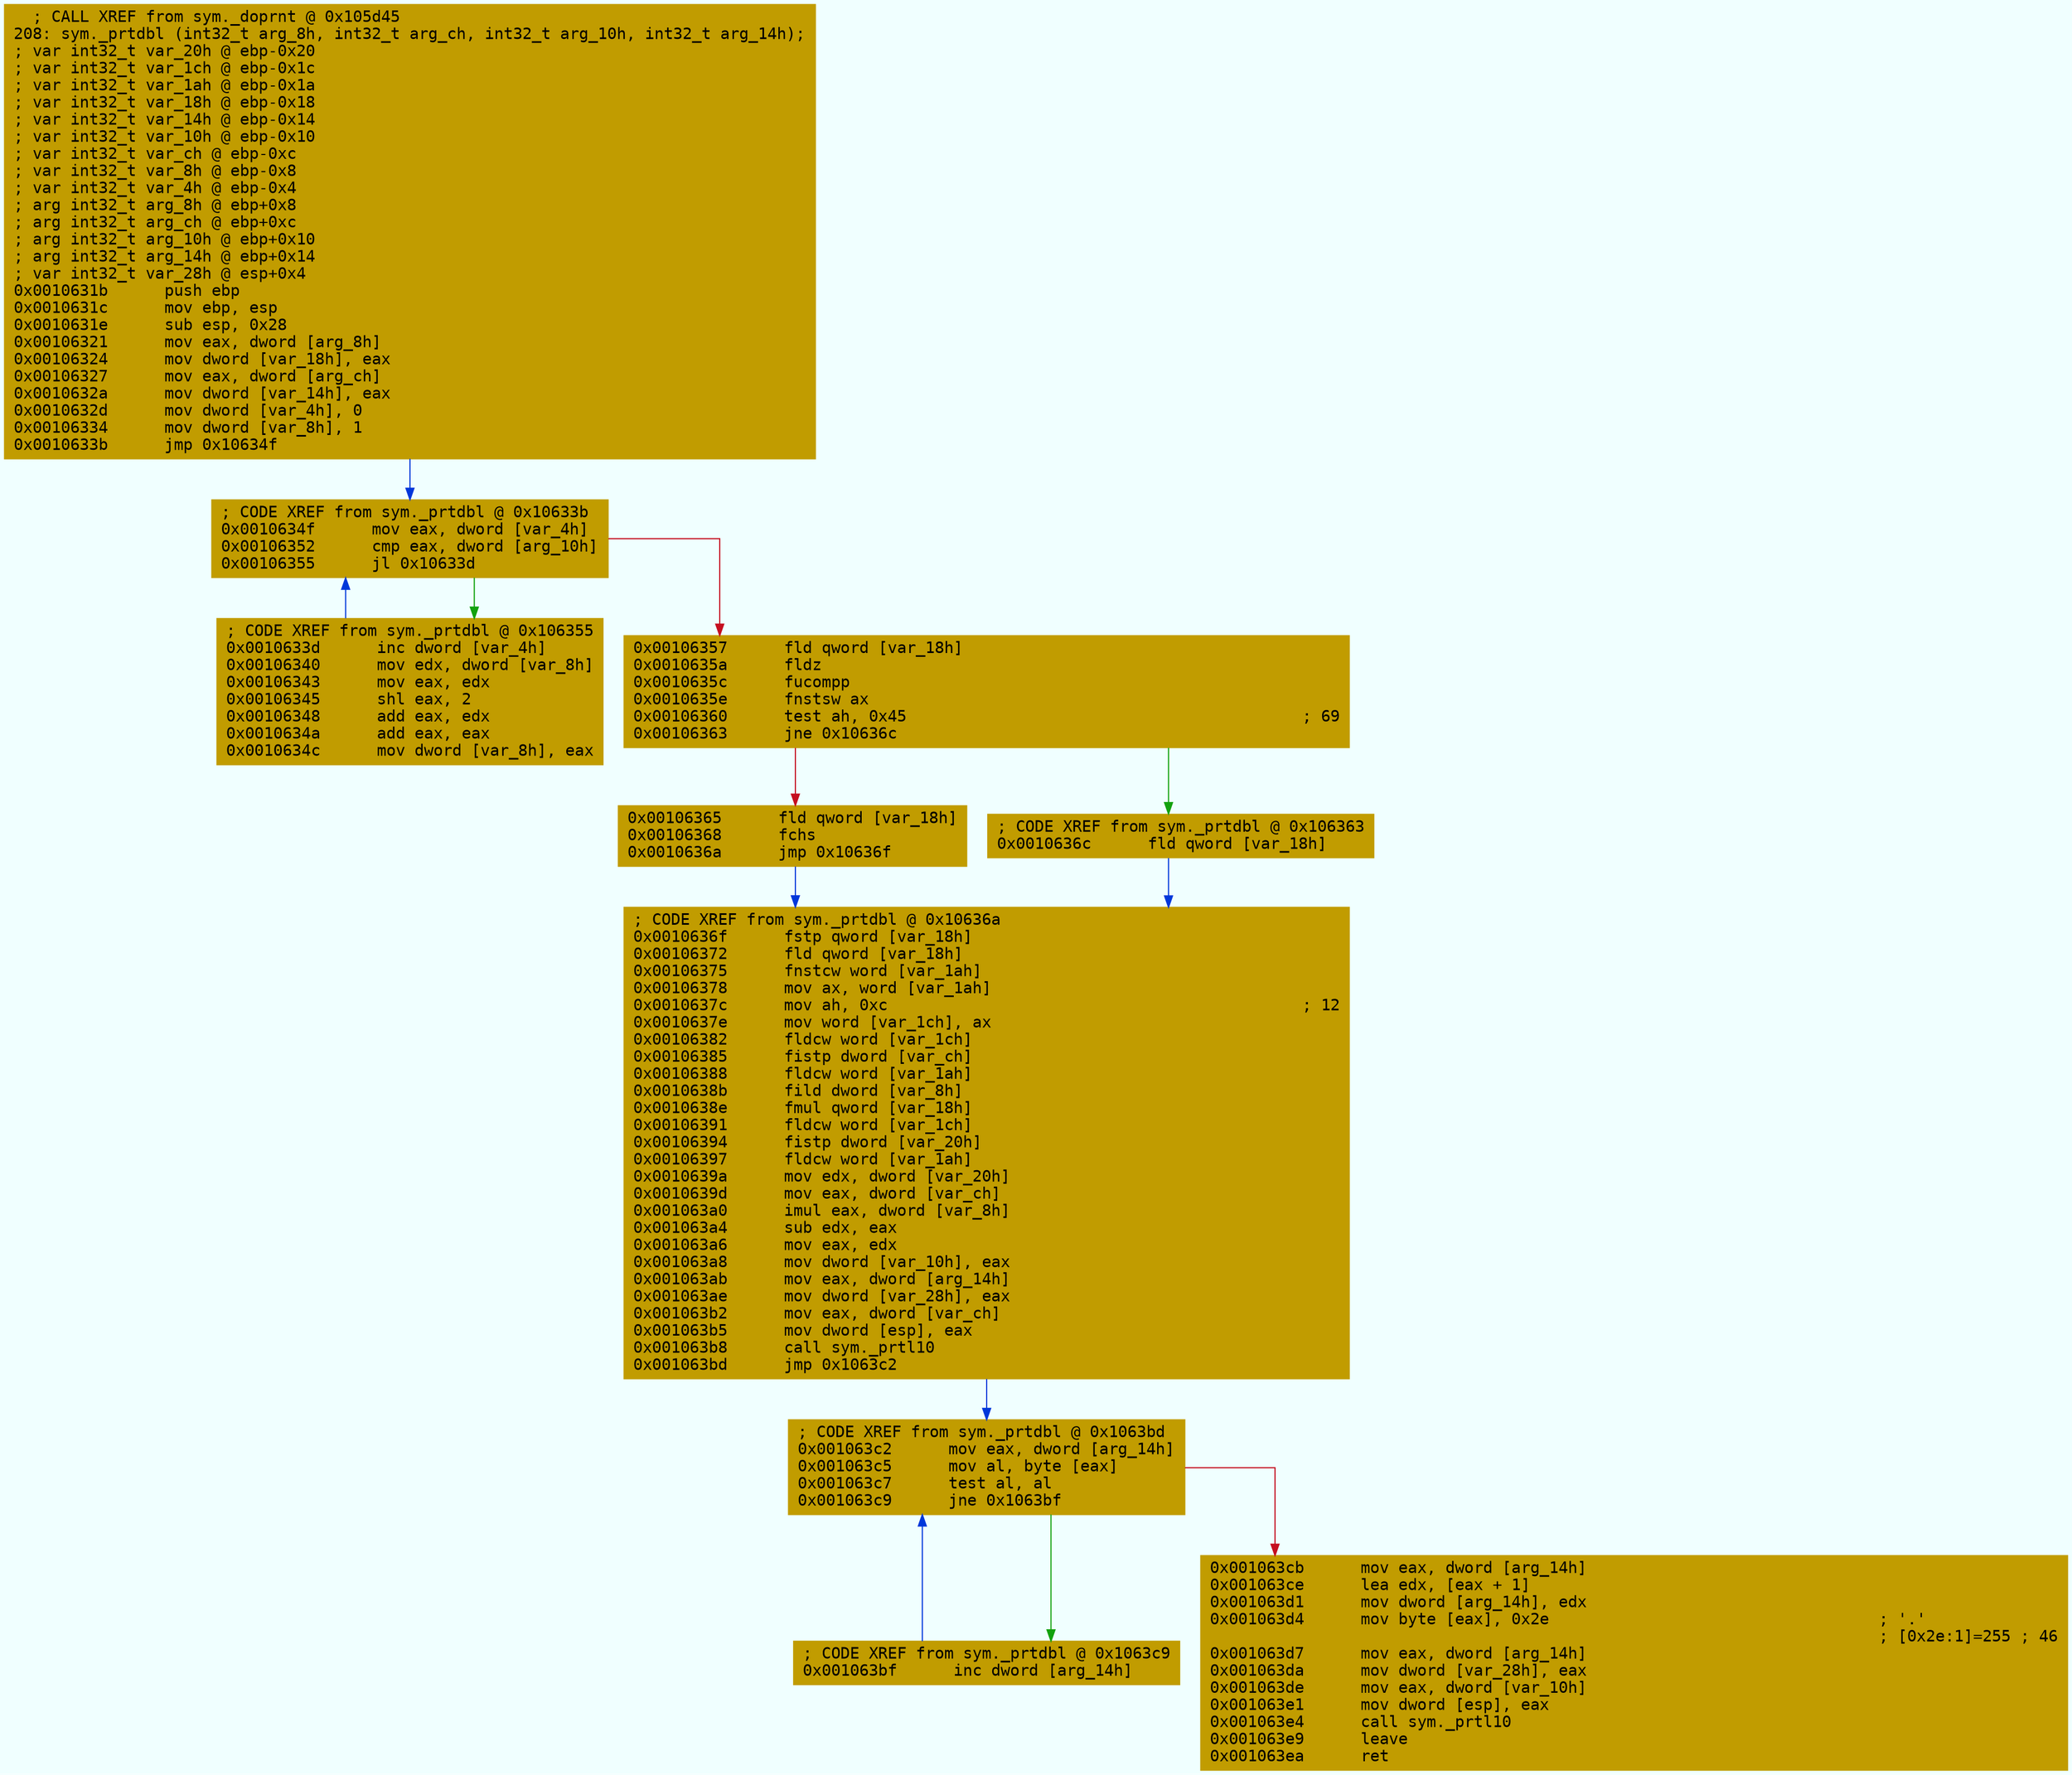 digraph code {
	graph [bgcolor=azure fontsize=8 fontname="Courier" splines="ortho"];
	node [fillcolor=gray style=filled shape=box];
	edge [arrowhead="normal"];
	"0x0010631b" [URL="sym._prtdbl/0x0010631b", fillcolor="#c19c00",color="#c19c00", fontname="Courier",label="  ; CALL XREF from sym._doprnt @ 0x105d45\l208: sym._prtdbl (int32_t arg_8h, int32_t arg_ch, int32_t arg_10h, int32_t arg_14h);\l; var int32_t var_20h @ ebp-0x20\l; var int32_t var_1ch @ ebp-0x1c\l; var int32_t var_1ah @ ebp-0x1a\l; var int32_t var_18h @ ebp-0x18\l; var int32_t var_14h @ ebp-0x14\l; var int32_t var_10h @ ebp-0x10\l; var int32_t var_ch @ ebp-0xc\l; var int32_t var_8h @ ebp-0x8\l; var int32_t var_4h @ ebp-0x4\l; arg int32_t arg_8h @ ebp+0x8\l; arg int32_t arg_ch @ ebp+0xc\l; arg int32_t arg_10h @ ebp+0x10\l; arg int32_t arg_14h @ ebp+0x14\l; var int32_t var_28h @ esp+0x4\l0x0010631b      push ebp\l0x0010631c      mov ebp, esp\l0x0010631e      sub esp, 0x28\l0x00106321      mov eax, dword [arg_8h]\l0x00106324      mov dword [var_18h], eax\l0x00106327      mov eax, dword [arg_ch]\l0x0010632a      mov dword [var_14h], eax\l0x0010632d      mov dword [var_4h], 0\l0x00106334      mov dword [var_8h], 1\l0x0010633b      jmp 0x10634f\l"]
	"0x0010633d" [URL="sym._prtdbl/0x0010633d", fillcolor="#c19c00",color="#c19c00", fontname="Courier",label="; CODE XREF from sym._prtdbl @ 0x106355\l0x0010633d      inc dword [var_4h]\l0x00106340      mov edx, dword [var_8h]\l0x00106343      mov eax, edx\l0x00106345      shl eax, 2\l0x00106348      add eax, edx\l0x0010634a      add eax, eax\l0x0010634c      mov dword [var_8h], eax\l"]
	"0x0010634f" [URL="sym._prtdbl/0x0010634f", fillcolor="#c19c00",color="#c19c00", fontname="Courier",label="; CODE XREF from sym._prtdbl @ 0x10633b\l0x0010634f      mov eax, dword [var_4h]\l0x00106352      cmp eax, dword [arg_10h]\l0x00106355      jl 0x10633d\l"]
	"0x00106357" [URL="sym._prtdbl/0x00106357", fillcolor="#c19c00",color="#c19c00", fontname="Courier",label="0x00106357      fld qword [var_18h]\l0x0010635a      fldz\l0x0010635c      fucompp\l0x0010635e      fnstsw ax\l0x00106360      test ah, 0x45                                          ; 69\l0x00106363      jne 0x10636c\l"]
	"0x00106365" [URL="sym._prtdbl/0x00106365", fillcolor="#c19c00",color="#c19c00", fontname="Courier",label="0x00106365      fld qword [var_18h]\l0x00106368      fchs\l0x0010636a      jmp 0x10636f\l"]
	"0x0010636c" [URL="sym._prtdbl/0x0010636c", fillcolor="#c19c00",color="#c19c00", fontname="Courier",label="; CODE XREF from sym._prtdbl @ 0x106363\l0x0010636c      fld qword [var_18h]\l"]
	"0x0010636f" [URL="sym._prtdbl/0x0010636f", fillcolor="#c19c00",color="#c19c00", fontname="Courier",label="; CODE XREF from sym._prtdbl @ 0x10636a\l0x0010636f      fstp qword [var_18h]\l0x00106372      fld qword [var_18h]\l0x00106375      fnstcw word [var_1ah]\l0x00106378      mov ax, word [var_1ah]\l0x0010637c      mov ah, 0xc                                            ; 12\l0x0010637e      mov word [var_1ch], ax\l0x00106382      fldcw word [var_1ch]\l0x00106385      fistp dword [var_ch]\l0x00106388      fldcw word [var_1ah]\l0x0010638b      fild dword [var_8h]\l0x0010638e      fmul qword [var_18h]\l0x00106391      fldcw word [var_1ch]\l0x00106394      fistp dword [var_20h]\l0x00106397      fldcw word [var_1ah]\l0x0010639a      mov edx, dword [var_20h]\l0x0010639d      mov eax, dword [var_ch]\l0x001063a0      imul eax, dword [var_8h]\l0x001063a4      sub edx, eax\l0x001063a6      mov eax, edx\l0x001063a8      mov dword [var_10h], eax\l0x001063ab      mov eax, dword [arg_14h]\l0x001063ae      mov dword [var_28h], eax\l0x001063b2      mov eax, dword [var_ch]\l0x001063b5      mov dword [esp], eax\l0x001063b8      call sym._prtl10\l0x001063bd      jmp 0x1063c2\l"]
	"0x001063bf" [URL="sym._prtdbl/0x001063bf", fillcolor="#c19c00",color="#c19c00", fontname="Courier",label="; CODE XREF from sym._prtdbl @ 0x1063c9\l0x001063bf      inc dword [arg_14h]\l"]
	"0x001063c2" [URL="sym._prtdbl/0x001063c2", fillcolor="#c19c00",color="#c19c00", fontname="Courier",label="; CODE XREF from sym._prtdbl @ 0x1063bd\l0x001063c2      mov eax, dword [arg_14h]\l0x001063c5      mov al, byte [eax]\l0x001063c7      test al, al\l0x001063c9      jne 0x1063bf\l"]
	"0x001063cb" [URL="sym._prtdbl/0x001063cb", fillcolor="#c19c00",color="#c19c00", fontname="Courier",label="0x001063cb      mov eax, dword [arg_14h]\l0x001063ce      lea edx, [eax + 1]\l0x001063d1      mov dword [arg_14h], edx\l0x001063d4      mov byte [eax], 0x2e                                   ; '.'\l                                                                       ; [0x2e:1]=255 ; 46\l0x001063d7      mov eax, dword [arg_14h]\l0x001063da      mov dword [var_28h], eax\l0x001063de      mov eax, dword [var_10h]\l0x001063e1      mov dword [esp], eax\l0x001063e4      call sym._prtl10\l0x001063e9      leave\l0x001063ea      ret\l"]
        "0x0010631b" -> "0x0010634f" [color="#0037da"];
        "0x0010633d" -> "0x0010634f" [color="#0037da"];
        "0x0010634f" -> "0x0010633d" [color="#13a10e"];
        "0x0010634f" -> "0x00106357" [color="#c50f1f"];
        "0x00106357" -> "0x0010636c" [color="#13a10e"];
        "0x00106357" -> "0x00106365" [color="#c50f1f"];
        "0x00106365" -> "0x0010636f" [color="#0037da"];
        "0x0010636c" -> "0x0010636f" [color="#0037da"];
        "0x0010636f" -> "0x001063c2" [color="#0037da"];
        "0x001063bf" -> "0x001063c2" [color="#0037da"];
        "0x001063c2" -> "0x001063bf" [color="#13a10e"];
        "0x001063c2" -> "0x001063cb" [color="#c50f1f"];
}
